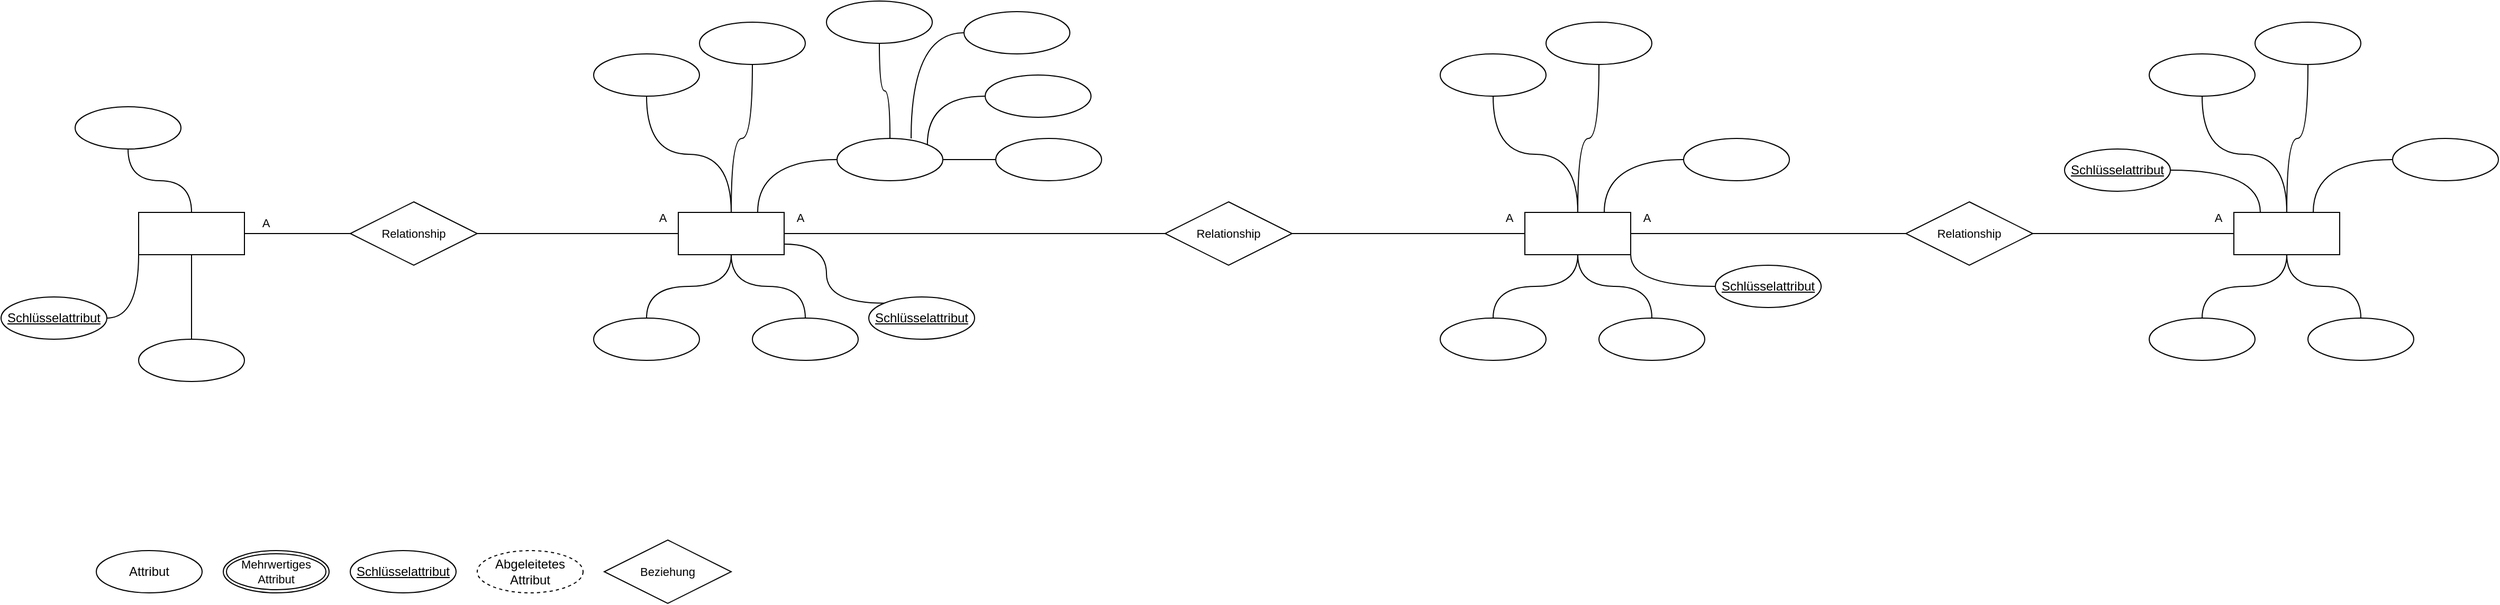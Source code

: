 <mxfile version="20.2.3" type="device"><diagram id="YirNEy3swIyp5Mt-6gre" name="Seite-1"><mxGraphModel dx="2909" dy="2117" grid="1" gridSize="10" guides="1" tooltips="1" connect="1" arrows="1" fold="1" page="1" pageScale="1" pageWidth="1200" pageHeight="1600" math="0" shadow="0"><root><mxCell id="0"/><mxCell id="1" parent="0"/><mxCell id="-XWipZfclAmRUErCN3Wv-2" value="Abgeleitetes Attribut" style="ellipse;whiteSpace=wrap;html=1;align=center;dashed=1;" vertex="1" parent="1"><mxGeometry x="450" y="780" width="100" height="40" as="geometry"/></mxCell><mxCell id="-XWipZfclAmRUErCN3Wv-4" value="" style="ellipse;whiteSpace=wrap;html=1;align=center;" vertex="1" parent="1"><mxGeometry x="130" y="580" width="100" height="40" as="geometry"/></mxCell><mxCell id="-XWipZfclAmRUErCN3Wv-8" value="" style="edgeStyle=orthogonalEdgeStyle;rounded=0;orthogonalLoop=1;jettySize=auto;html=1;endArrow=none;endFill=0;curved=1;" edge="1" parent="1" source="-XWipZfclAmRUErCN3Wv-5" target="-XWipZfclAmRUErCN3Wv-4"><mxGeometry relative="1" as="geometry"/></mxCell><mxCell id="-XWipZfclAmRUErCN3Wv-10" value="" style="edgeStyle=orthogonalEdgeStyle;rounded=0;orthogonalLoop=1;jettySize=auto;html=1;endArrow=none;endFill=0;startArrow=none;" edge="1" parent="1" source="-XWipZfclAmRUErCN3Wv-97" target="-XWipZfclAmRUErCN3Wv-9"><mxGeometry relative="1" as="geometry"/></mxCell><mxCell id="-XWipZfclAmRUErCN3Wv-5" value="" style="whiteSpace=wrap;html=1;align=center;" vertex="1" parent="1"><mxGeometry x="130" y="460" width="100" height="40" as="geometry"/></mxCell><mxCell id="-XWipZfclAmRUErCN3Wv-7" value="Attribut" style="ellipse;whiteSpace=wrap;html=1;align=center;" vertex="1" parent="1"><mxGeometry x="90" y="780" width="100" height="40" as="geometry"/></mxCell><mxCell id="-XWipZfclAmRUErCN3Wv-9" value="" style="whiteSpace=wrap;html=1;align=center;" vertex="1" parent="1"><mxGeometry x="640" y="460" width="100" height="40" as="geometry"/></mxCell><mxCell id="-XWipZfclAmRUErCN3Wv-111" value="" style="edgeStyle=orthogonalEdgeStyle;shape=connector;curved=1;rounded=0;orthogonalLoop=1;jettySize=auto;html=1;labelBackgroundColor=default;fontFamily=Helvetica;fontSize=11;fontColor=default;endArrow=none;endFill=0;strokeColor=default;entryX=0;entryY=1;entryDx=0;entryDy=0;" edge="1" parent="1" source="-XWipZfclAmRUErCN3Wv-14" target="-XWipZfclAmRUErCN3Wv-5"><mxGeometry relative="1" as="geometry"/></mxCell><mxCell id="-XWipZfclAmRUErCN3Wv-14" value="Schlüsselattribut" style="ellipse;whiteSpace=wrap;html=1;align=center;fontStyle=4;" vertex="1" parent="1"><mxGeometry y="540" width="100" height="40" as="geometry"/></mxCell><mxCell id="-XWipZfclAmRUErCN3Wv-15" value="Schlüsselattribut" style="ellipse;whiteSpace=wrap;html=1;align=center;fontStyle=4;" vertex="1" parent="1"><mxGeometry x="330" y="780" width="100" height="40" as="geometry"/></mxCell><mxCell id="-XWipZfclAmRUErCN3Wv-38" style="edgeStyle=orthogonalEdgeStyle;shape=connector;curved=1;rounded=0;orthogonalLoop=1;jettySize=auto;html=1;exitX=0;exitY=0.5;exitDx=0;exitDy=0;entryX=0.75;entryY=0;entryDx=0;entryDy=0;labelBackgroundColor=default;fontFamily=Helvetica;fontSize=11;fontColor=default;endArrow=none;endFill=0;strokeColor=default;" edge="1" parent="1" source="-XWipZfclAmRUErCN3Wv-16" target="-XWipZfclAmRUErCN3Wv-9"><mxGeometry relative="1" as="geometry"/></mxCell><mxCell id="-XWipZfclAmRUErCN3Wv-16" value="" style="ellipse;whiteSpace=wrap;html=1;align=center;" vertex="1" parent="1"><mxGeometry x="790" y="390" width="100" height="40" as="geometry"/></mxCell><mxCell id="-XWipZfclAmRUErCN3Wv-26" value="" style="edgeStyle=orthogonalEdgeStyle;shape=connector;curved=1;rounded=0;orthogonalLoop=1;jettySize=auto;html=1;labelBackgroundColor=default;fontFamily=Helvetica;fontSize=11;fontColor=default;endArrow=none;endFill=0;strokeColor=default;" edge="1" parent="1" source="-XWipZfclAmRUErCN3Wv-17" target="-XWipZfclAmRUErCN3Wv-5"><mxGeometry relative="1" as="geometry"/></mxCell><mxCell id="-XWipZfclAmRUErCN3Wv-17" value="" style="ellipse;whiteSpace=wrap;html=1;align=center;" vertex="1" parent="1"><mxGeometry x="70" y="360" width="100" height="40" as="geometry"/></mxCell><mxCell id="-XWipZfclAmRUErCN3Wv-24" value="" style="edgeStyle=orthogonalEdgeStyle;rounded=0;orthogonalLoop=1;jettySize=auto;html=1;endArrow=none;endFill=0;curved=1;" edge="1" parent="1" source="-XWipZfclAmRUErCN3Wv-18" target="-XWipZfclAmRUErCN3Wv-9"><mxGeometry relative="1" as="geometry"/></mxCell><mxCell id="-XWipZfclAmRUErCN3Wv-18" value="" style="ellipse;whiteSpace=wrap;html=1;align=center;" vertex="1" parent="1"><mxGeometry x="560" y="560" width="100" height="40" as="geometry"/></mxCell><mxCell id="-XWipZfclAmRUErCN3Wv-27" value="" style="edgeStyle=orthogonalEdgeStyle;shape=connector;curved=1;rounded=0;orthogonalLoop=1;jettySize=auto;html=1;labelBackgroundColor=default;fontFamily=Helvetica;fontSize=11;fontColor=default;endArrow=none;endFill=0;strokeColor=default;" edge="1" parent="1" source="-XWipZfclAmRUErCN3Wv-19" target="-XWipZfclAmRUErCN3Wv-9"><mxGeometry relative="1" as="geometry"/></mxCell><mxCell id="-XWipZfclAmRUErCN3Wv-19" value="" style="ellipse;whiteSpace=wrap;html=1;align=center;" vertex="1" parent="1"><mxGeometry x="560" y="310" width="100" height="40" as="geometry"/></mxCell><mxCell id="-XWipZfclAmRUErCN3Wv-28" value="" style="edgeStyle=orthogonalEdgeStyle;shape=connector;curved=1;rounded=0;orthogonalLoop=1;jettySize=auto;html=1;labelBackgroundColor=default;fontFamily=Helvetica;fontSize=11;fontColor=default;endArrow=none;endFill=0;strokeColor=default;entryX=0.5;entryY=0;entryDx=0;entryDy=0;" edge="1" parent="1" source="-XWipZfclAmRUErCN3Wv-20" target="-XWipZfclAmRUErCN3Wv-9"><mxGeometry relative="1" as="geometry"/></mxCell><mxCell id="-XWipZfclAmRUErCN3Wv-20" value="" style="ellipse;whiteSpace=wrap;html=1;align=center;" vertex="1" parent="1"><mxGeometry x="660" y="280" width="100" height="40" as="geometry"/></mxCell><mxCell id="-XWipZfclAmRUErCN3Wv-31" value="" style="edgeStyle=orthogonalEdgeStyle;shape=connector;curved=1;rounded=0;orthogonalLoop=1;jettySize=auto;html=1;labelBackgroundColor=default;fontFamily=Helvetica;fontSize=11;fontColor=default;endArrow=none;endFill=0;strokeColor=default;entryX=1;entryY=0;entryDx=0;entryDy=0;" edge="1" parent="1" source="-XWipZfclAmRUErCN3Wv-21" target="-XWipZfclAmRUErCN3Wv-16"><mxGeometry relative="1" as="geometry"/></mxCell><mxCell id="-XWipZfclAmRUErCN3Wv-21" value="" style="ellipse;whiteSpace=wrap;html=1;align=center;" vertex="1" parent="1"><mxGeometry x="930" y="330" width="100" height="40" as="geometry"/></mxCell><mxCell id="-XWipZfclAmRUErCN3Wv-22" style="edgeStyle=orthogonalEdgeStyle;rounded=0;orthogonalLoop=1;jettySize=auto;html=1;exitX=0.5;exitY=1;exitDx=0;exitDy=0;endArrow=none;endFill=0;" edge="1" parent="1" source="-XWipZfclAmRUErCN3Wv-16" target="-XWipZfclAmRUErCN3Wv-16"><mxGeometry relative="1" as="geometry"/></mxCell><mxCell id="-XWipZfclAmRUErCN3Wv-25" value="" style="edgeStyle=orthogonalEdgeStyle;rounded=0;orthogonalLoop=1;jettySize=auto;html=1;endArrow=none;endFill=0;curved=1;" edge="1" parent="1" source="-XWipZfclAmRUErCN3Wv-23" target="-XWipZfclAmRUErCN3Wv-9"><mxGeometry relative="1" as="geometry"/></mxCell><mxCell id="-XWipZfclAmRUErCN3Wv-23" value="" style="ellipse;whiteSpace=wrap;html=1;align=center;" vertex="1" parent="1"><mxGeometry x="710" y="560" width="100" height="40" as="geometry"/></mxCell><mxCell id="-XWipZfclAmRUErCN3Wv-37" value="" style="edgeStyle=orthogonalEdgeStyle;shape=connector;curved=1;rounded=0;orthogonalLoop=1;jettySize=auto;html=1;labelBackgroundColor=default;fontFamily=Helvetica;fontSize=11;fontColor=default;endArrow=none;endFill=0;strokeColor=default;entryX=1;entryY=0.5;entryDx=0;entryDy=0;" edge="1" parent="1" source="-XWipZfclAmRUErCN3Wv-32" target="-XWipZfclAmRUErCN3Wv-16"><mxGeometry relative="1" as="geometry"/></mxCell><mxCell id="-XWipZfclAmRUErCN3Wv-32" value="" style="ellipse;whiteSpace=wrap;html=1;align=center;" vertex="1" parent="1"><mxGeometry x="940" y="390" width="100" height="40" as="geometry"/></mxCell><mxCell id="-XWipZfclAmRUErCN3Wv-36" value="" style="edgeStyle=orthogonalEdgeStyle;shape=connector;curved=1;rounded=0;orthogonalLoop=1;jettySize=auto;html=1;labelBackgroundColor=default;fontFamily=Helvetica;fontSize=11;fontColor=default;endArrow=none;endFill=0;strokeColor=default;entryX=0.7;entryY=0;entryDx=0;entryDy=0;entryPerimeter=0;" edge="1" parent="1" source="-XWipZfclAmRUErCN3Wv-33" target="-XWipZfclAmRUErCN3Wv-16"><mxGeometry relative="1" as="geometry"/></mxCell><mxCell id="-XWipZfclAmRUErCN3Wv-33" value="" style="ellipse;whiteSpace=wrap;html=1;align=center;" vertex="1" parent="1"><mxGeometry x="910" y="270" width="100" height="40" as="geometry"/></mxCell><mxCell id="-XWipZfclAmRUErCN3Wv-35" value="" style="edgeStyle=orthogonalEdgeStyle;shape=connector;curved=1;rounded=0;orthogonalLoop=1;jettySize=auto;html=1;labelBackgroundColor=default;fontFamily=Helvetica;fontSize=11;fontColor=default;endArrow=none;endFill=0;strokeColor=default;" edge="1" parent="1" source="-XWipZfclAmRUErCN3Wv-34" target="-XWipZfclAmRUErCN3Wv-16"><mxGeometry relative="1" as="geometry"/></mxCell><mxCell id="-XWipZfclAmRUErCN3Wv-34" value="" style="ellipse;whiteSpace=wrap;html=1;align=center;" vertex="1" parent="1"><mxGeometry x="780" y="260" width="100" height="40" as="geometry"/></mxCell><mxCell id="-XWipZfclAmRUErCN3Wv-39" value="" style="edgeStyle=orthogonalEdgeStyle;rounded=0;orthogonalLoop=1;jettySize=auto;html=1;endArrow=none;endFill=0;exitX=1;exitY=0.5;exitDx=0;exitDy=0;startArrow=none;" edge="1" parent="1" target="-XWipZfclAmRUErCN3Wv-40" source="-XWipZfclAmRUErCN3Wv-99"><mxGeometry relative="1" as="geometry"><mxPoint x="1060" y="500" as="sourcePoint"/></mxGeometry></mxCell><mxCell id="-XWipZfclAmRUErCN3Wv-40" value="" style="whiteSpace=wrap;html=1;align=center;" vertex="1" parent="1"><mxGeometry x="1440" y="460" width="100" height="40" as="geometry"/></mxCell><mxCell id="-XWipZfclAmRUErCN3Wv-41" style="edgeStyle=orthogonalEdgeStyle;shape=connector;curved=1;rounded=0;orthogonalLoop=1;jettySize=auto;html=1;exitX=0;exitY=0.5;exitDx=0;exitDy=0;entryX=0.75;entryY=0;entryDx=0;entryDy=0;labelBackgroundColor=default;fontFamily=Helvetica;fontSize=11;fontColor=default;endArrow=none;endFill=0;strokeColor=default;" edge="1" parent="1" source="-XWipZfclAmRUErCN3Wv-42" target="-XWipZfclAmRUErCN3Wv-40"><mxGeometry relative="1" as="geometry"/></mxCell><mxCell id="-XWipZfclAmRUErCN3Wv-42" value="" style="ellipse;whiteSpace=wrap;html=1;align=center;" vertex="1" parent="1"><mxGeometry x="1590" y="390" width="100" height="40" as="geometry"/></mxCell><mxCell id="-XWipZfclAmRUErCN3Wv-43" value="" style="edgeStyle=orthogonalEdgeStyle;rounded=0;orthogonalLoop=1;jettySize=auto;html=1;endArrow=none;endFill=0;curved=1;" edge="1" parent="1" source="-XWipZfclAmRUErCN3Wv-44" target="-XWipZfclAmRUErCN3Wv-40"><mxGeometry relative="1" as="geometry"/></mxCell><mxCell id="-XWipZfclAmRUErCN3Wv-44" value="" style="ellipse;whiteSpace=wrap;html=1;align=center;" vertex="1" parent="1"><mxGeometry x="1360" y="560" width="100" height="40" as="geometry"/></mxCell><mxCell id="-XWipZfclAmRUErCN3Wv-45" value="" style="edgeStyle=orthogonalEdgeStyle;shape=connector;curved=1;rounded=0;orthogonalLoop=1;jettySize=auto;html=1;labelBackgroundColor=default;fontFamily=Helvetica;fontSize=11;fontColor=default;endArrow=none;endFill=0;strokeColor=default;" edge="1" parent="1" source="-XWipZfclAmRUErCN3Wv-46" target="-XWipZfclAmRUErCN3Wv-40"><mxGeometry relative="1" as="geometry"/></mxCell><mxCell id="-XWipZfclAmRUErCN3Wv-46" value="" style="ellipse;whiteSpace=wrap;html=1;align=center;" vertex="1" parent="1"><mxGeometry x="1360" y="310" width="100" height="40" as="geometry"/></mxCell><mxCell id="-XWipZfclAmRUErCN3Wv-47" value="" style="edgeStyle=orthogonalEdgeStyle;shape=connector;curved=1;rounded=0;orthogonalLoop=1;jettySize=auto;html=1;labelBackgroundColor=default;fontFamily=Helvetica;fontSize=11;fontColor=default;endArrow=none;endFill=0;strokeColor=default;entryX=0.5;entryY=0;entryDx=0;entryDy=0;" edge="1" parent="1" source="-XWipZfclAmRUErCN3Wv-48" target="-XWipZfclAmRUErCN3Wv-40"><mxGeometry relative="1" as="geometry"/></mxCell><mxCell id="-XWipZfclAmRUErCN3Wv-48" value="" style="ellipse;whiteSpace=wrap;html=1;align=center;" vertex="1" parent="1"><mxGeometry x="1460" y="280" width="100" height="40" as="geometry"/></mxCell><mxCell id="-XWipZfclAmRUErCN3Wv-52" value="" style="edgeStyle=orthogonalEdgeStyle;rounded=0;orthogonalLoop=1;jettySize=auto;html=1;endArrow=none;endFill=0;curved=1;" edge="1" parent="1" source="-XWipZfclAmRUErCN3Wv-53" target="-XWipZfclAmRUErCN3Wv-40"><mxGeometry relative="1" as="geometry"/></mxCell><mxCell id="-XWipZfclAmRUErCN3Wv-53" value="" style="ellipse;whiteSpace=wrap;html=1;align=center;" vertex="1" parent="1"><mxGeometry x="1510" y="560" width="100" height="40" as="geometry"/></mxCell><mxCell id="-XWipZfclAmRUErCN3Wv-71" style="edgeStyle=orthogonalEdgeStyle;shape=connector;curved=1;rounded=0;orthogonalLoop=1;jettySize=auto;html=1;exitX=0;exitY=0.5;exitDx=0;exitDy=0;entryX=1;entryY=0.5;entryDx=0;entryDy=0;labelBackgroundColor=default;fontFamily=Helvetica;fontSize=11;fontColor=default;endArrow=none;endFill=0;strokeColor=default;startArrow=none;" edge="1" parent="1" source="-XWipZfclAmRUErCN3Wv-101" target="-XWipZfclAmRUErCN3Wv-40"><mxGeometry relative="1" as="geometry"/></mxCell><mxCell id="-XWipZfclAmRUErCN3Wv-60" value="" style="whiteSpace=wrap;html=1;align=center;" vertex="1" parent="1"><mxGeometry x="2110" y="460" width="100" height="40" as="geometry"/></mxCell><mxCell id="-XWipZfclAmRUErCN3Wv-61" style="edgeStyle=orthogonalEdgeStyle;shape=connector;curved=1;rounded=0;orthogonalLoop=1;jettySize=auto;html=1;exitX=0;exitY=0.5;exitDx=0;exitDy=0;entryX=0.75;entryY=0;entryDx=0;entryDy=0;labelBackgroundColor=default;fontFamily=Helvetica;fontSize=11;fontColor=default;endArrow=none;endFill=0;strokeColor=default;" edge="1" parent="1" source="-XWipZfclAmRUErCN3Wv-62" target="-XWipZfclAmRUErCN3Wv-60"><mxGeometry relative="1" as="geometry"/></mxCell><mxCell id="-XWipZfclAmRUErCN3Wv-62" value="" style="ellipse;whiteSpace=wrap;html=1;align=center;" vertex="1" parent="1"><mxGeometry x="2260" y="390" width="100" height="40" as="geometry"/></mxCell><mxCell id="-XWipZfclAmRUErCN3Wv-63" value="" style="edgeStyle=orthogonalEdgeStyle;rounded=0;orthogonalLoop=1;jettySize=auto;html=1;endArrow=none;endFill=0;curved=1;" edge="1" parent="1" source="-XWipZfclAmRUErCN3Wv-64" target="-XWipZfclAmRUErCN3Wv-60"><mxGeometry relative="1" as="geometry"/></mxCell><mxCell id="-XWipZfclAmRUErCN3Wv-64" value="" style="ellipse;whiteSpace=wrap;html=1;align=center;" vertex="1" parent="1"><mxGeometry x="2030" y="560" width="100" height="40" as="geometry"/></mxCell><mxCell id="-XWipZfclAmRUErCN3Wv-65" value="" style="edgeStyle=orthogonalEdgeStyle;shape=connector;curved=1;rounded=0;orthogonalLoop=1;jettySize=auto;html=1;labelBackgroundColor=default;fontFamily=Helvetica;fontSize=11;fontColor=default;endArrow=none;endFill=0;strokeColor=default;" edge="1" parent="1" source="-XWipZfclAmRUErCN3Wv-66" target="-XWipZfclAmRUErCN3Wv-60"><mxGeometry relative="1" as="geometry"/></mxCell><mxCell id="-XWipZfclAmRUErCN3Wv-66" value="" style="ellipse;whiteSpace=wrap;html=1;align=center;" vertex="1" parent="1"><mxGeometry x="2030" y="310" width="100" height="40" as="geometry"/></mxCell><mxCell id="-XWipZfclAmRUErCN3Wv-67" value="" style="edgeStyle=orthogonalEdgeStyle;shape=connector;curved=1;rounded=0;orthogonalLoop=1;jettySize=auto;html=1;labelBackgroundColor=default;fontFamily=Helvetica;fontSize=11;fontColor=default;endArrow=none;endFill=0;strokeColor=default;entryX=0.5;entryY=0;entryDx=0;entryDy=0;" edge="1" parent="1" source="-XWipZfclAmRUErCN3Wv-68" target="-XWipZfclAmRUErCN3Wv-60"><mxGeometry relative="1" as="geometry"/></mxCell><mxCell id="-XWipZfclAmRUErCN3Wv-68" value="" style="ellipse;whiteSpace=wrap;html=1;align=center;" vertex="1" parent="1"><mxGeometry x="2130" y="280" width="100" height="40" as="geometry"/></mxCell><mxCell id="-XWipZfclAmRUErCN3Wv-69" value="" style="edgeStyle=orthogonalEdgeStyle;rounded=0;orthogonalLoop=1;jettySize=auto;html=1;endArrow=none;endFill=0;curved=1;" edge="1" parent="1" source="-XWipZfclAmRUErCN3Wv-70" target="-XWipZfclAmRUErCN3Wv-60"><mxGeometry relative="1" as="geometry"/></mxCell><mxCell id="-XWipZfclAmRUErCN3Wv-70" value="" style="ellipse;whiteSpace=wrap;html=1;align=center;" vertex="1" parent="1"><mxGeometry x="2180" y="560" width="100" height="40" as="geometry"/></mxCell><mxCell id="-XWipZfclAmRUErCN3Wv-97" value="Relationship" style="shape=rhombus;perimeter=rhombusPerimeter;whiteSpace=wrap;html=1;align=center;fontFamily=Helvetica;fontSize=11;fontColor=default;" vertex="1" parent="1"><mxGeometry x="330" y="450" width="120" height="60" as="geometry"/></mxCell><mxCell id="-XWipZfclAmRUErCN3Wv-98" value="" style="edgeStyle=orthogonalEdgeStyle;rounded=0;orthogonalLoop=1;jettySize=auto;html=1;endArrow=none;endFill=0;" edge="1" parent="1" source="-XWipZfclAmRUErCN3Wv-5" target="-XWipZfclAmRUErCN3Wv-97"><mxGeometry relative="1" as="geometry"><mxPoint x="230" y="480" as="sourcePoint"/><mxPoint x="640" y="480" as="targetPoint"/></mxGeometry></mxCell><mxCell id="-XWipZfclAmRUErCN3Wv-99" value="Relationship" style="shape=rhombus;perimeter=rhombusPerimeter;whiteSpace=wrap;html=1;align=center;fontFamily=Helvetica;fontSize=11;fontColor=default;" vertex="1" parent="1"><mxGeometry x="1100" y="450" width="120" height="60" as="geometry"/></mxCell><mxCell id="-XWipZfclAmRUErCN3Wv-100" value="" style="edgeStyle=orthogonalEdgeStyle;rounded=0;orthogonalLoop=1;jettySize=auto;html=1;endArrow=none;endFill=0;exitX=1;exitY=0.5;exitDx=0;exitDy=0;" edge="1" parent="1" source="-XWipZfclAmRUErCN3Wv-9" target="-XWipZfclAmRUErCN3Wv-99"><mxGeometry relative="1" as="geometry"><mxPoint x="740" y="480" as="sourcePoint"/><mxPoint x="1440" y="480" as="targetPoint"/></mxGeometry></mxCell><mxCell id="-XWipZfclAmRUErCN3Wv-101" value="Relationship" style="shape=rhombus;perimeter=rhombusPerimeter;whiteSpace=wrap;html=1;align=center;fontFamily=Helvetica;fontSize=11;fontColor=default;" vertex="1" parent="1"><mxGeometry x="1800" y="450" width="120" height="60" as="geometry"/></mxCell><mxCell id="-XWipZfclAmRUErCN3Wv-102" value="" style="edgeStyle=orthogonalEdgeStyle;shape=connector;curved=1;rounded=0;orthogonalLoop=1;jettySize=auto;html=1;exitX=0;exitY=0.5;exitDx=0;exitDy=0;entryX=1;entryY=0.5;entryDx=0;entryDy=0;labelBackgroundColor=default;fontFamily=Helvetica;fontSize=11;fontColor=default;endArrow=none;endFill=0;strokeColor=default;" edge="1" parent="1" source="-XWipZfclAmRUErCN3Wv-60" target="-XWipZfclAmRUErCN3Wv-101"><mxGeometry relative="1" as="geometry"><mxPoint x="2110" y="480" as="sourcePoint"/><mxPoint x="1540" y="480" as="targetPoint"/></mxGeometry></mxCell><mxCell id="-XWipZfclAmRUErCN3Wv-103" value="Beziehung" style="shape=rhombus;perimeter=rhombusPerimeter;whiteSpace=wrap;html=1;align=center;fontFamily=Helvetica;fontSize=11;fontColor=default;" vertex="1" parent="1"><mxGeometry x="570" y="770" width="120" height="60" as="geometry"/></mxCell><mxCell id="-XWipZfclAmRUErCN3Wv-104" value="Mehrwertiges Attribut" style="ellipse;shape=doubleEllipse;margin=3;whiteSpace=wrap;html=1;align=center;fontFamily=Helvetica;fontSize=11;fontColor=default;" vertex="1" parent="1"><mxGeometry x="210" y="780" width="100" height="40" as="geometry"/></mxCell><mxCell id="-XWipZfclAmRUErCN3Wv-105" value="A" style="text;html=1;align=center;verticalAlign=middle;resizable=0;points=[];autosize=1;strokeColor=none;fillColor=none;fontSize=11;fontFamily=Helvetica;fontColor=default;" vertex="1" parent="1"><mxGeometry x="235" y="455" width="30" height="30" as="geometry"/></mxCell><mxCell id="-XWipZfclAmRUErCN3Wv-106" value="A" style="text;html=1;align=center;verticalAlign=middle;resizable=0;points=[];autosize=1;strokeColor=none;fillColor=none;fontSize=11;fontFamily=Helvetica;fontColor=default;" vertex="1" parent="1"><mxGeometry x="610" y="450" width="30" height="30" as="geometry"/></mxCell><mxCell id="-XWipZfclAmRUErCN3Wv-107" value="A" style="text;html=1;align=center;verticalAlign=middle;resizable=0;points=[];autosize=1;strokeColor=none;fillColor=none;fontSize=11;fontFamily=Helvetica;fontColor=default;" vertex="1" parent="1"><mxGeometry x="740" y="450" width="30" height="30" as="geometry"/></mxCell><mxCell id="-XWipZfclAmRUErCN3Wv-108" value="A" style="text;html=1;align=center;verticalAlign=middle;resizable=0;points=[];autosize=1;strokeColor=none;fillColor=none;fontSize=11;fontFamily=Helvetica;fontColor=default;" vertex="1" parent="1"><mxGeometry x="1410" y="450" width="30" height="30" as="geometry"/></mxCell><mxCell id="-XWipZfclAmRUErCN3Wv-109" value="A" style="text;html=1;align=center;verticalAlign=middle;resizable=0;points=[];autosize=1;strokeColor=none;fillColor=none;fontSize=11;fontFamily=Helvetica;fontColor=default;" vertex="1" parent="1"><mxGeometry x="1540" y="450" width="30" height="30" as="geometry"/></mxCell><mxCell id="-XWipZfclAmRUErCN3Wv-110" value="A" style="text;html=1;align=center;verticalAlign=middle;resizable=0;points=[];autosize=1;strokeColor=none;fillColor=none;fontSize=11;fontFamily=Helvetica;fontColor=default;" vertex="1" parent="1"><mxGeometry x="2080" y="450" width="30" height="30" as="geometry"/></mxCell><mxCell id="-XWipZfclAmRUErCN3Wv-113" style="edgeStyle=orthogonalEdgeStyle;shape=connector;curved=1;rounded=0;orthogonalLoop=1;jettySize=auto;html=1;exitX=0;exitY=0;exitDx=0;exitDy=0;entryX=1;entryY=0.75;entryDx=0;entryDy=0;labelBackgroundColor=default;fontFamily=Helvetica;fontSize=11;fontColor=default;endArrow=none;endFill=0;strokeColor=default;" edge="1" parent="1" source="-XWipZfclAmRUErCN3Wv-112" target="-XWipZfclAmRUErCN3Wv-9"><mxGeometry relative="1" as="geometry"/></mxCell><mxCell id="-XWipZfclAmRUErCN3Wv-112" value="Schlüsselattribut" style="ellipse;whiteSpace=wrap;html=1;align=center;fontStyle=4;" vertex="1" parent="1"><mxGeometry x="820" y="540" width="100" height="40" as="geometry"/></mxCell><mxCell id="-XWipZfclAmRUErCN3Wv-115" style="edgeStyle=orthogonalEdgeStyle;shape=connector;curved=1;rounded=0;orthogonalLoop=1;jettySize=auto;html=1;exitX=0;exitY=0.5;exitDx=0;exitDy=0;entryX=1;entryY=1;entryDx=0;entryDy=0;labelBackgroundColor=default;fontFamily=Helvetica;fontSize=11;fontColor=default;endArrow=none;endFill=0;strokeColor=default;" edge="1" parent="1" source="-XWipZfclAmRUErCN3Wv-114" target="-XWipZfclAmRUErCN3Wv-40"><mxGeometry relative="1" as="geometry"/></mxCell><mxCell id="-XWipZfclAmRUErCN3Wv-114" value="Schlüsselattribut" style="ellipse;whiteSpace=wrap;html=1;align=center;fontStyle=4;" vertex="1" parent="1"><mxGeometry x="1620" y="510" width="100" height="40" as="geometry"/></mxCell><mxCell id="-XWipZfclAmRUErCN3Wv-117" style="edgeStyle=orthogonalEdgeStyle;shape=connector;curved=1;rounded=0;orthogonalLoop=1;jettySize=auto;html=1;exitX=1;exitY=0.5;exitDx=0;exitDy=0;entryX=0.25;entryY=0;entryDx=0;entryDy=0;labelBackgroundColor=default;fontFamily=Helvetica;fontSize=11;fontColor=default;endArrow=none;endFill=0;strokeColor=default;" edge="1" parent="1" source="-XWipZfclAmRUErCN3Wv-116" target="-XWipZfclAmRUErCN3Wv-60"><mxGeometry relative="1" as="geometry"/></mxCell><mxCell id="-XWipZfclAmRUErCN3Wv-116" value="Schlüsselattribut" style="ellipse;whiteSpace=wrap;html=1;align=center;fontStyle=4;" vertex="1" parent="1"><mxGeometry x="1950" y="400" width="100" height="40" as="geometry"/></mxCell></root></mxGraphModel></diagram></mxfile>